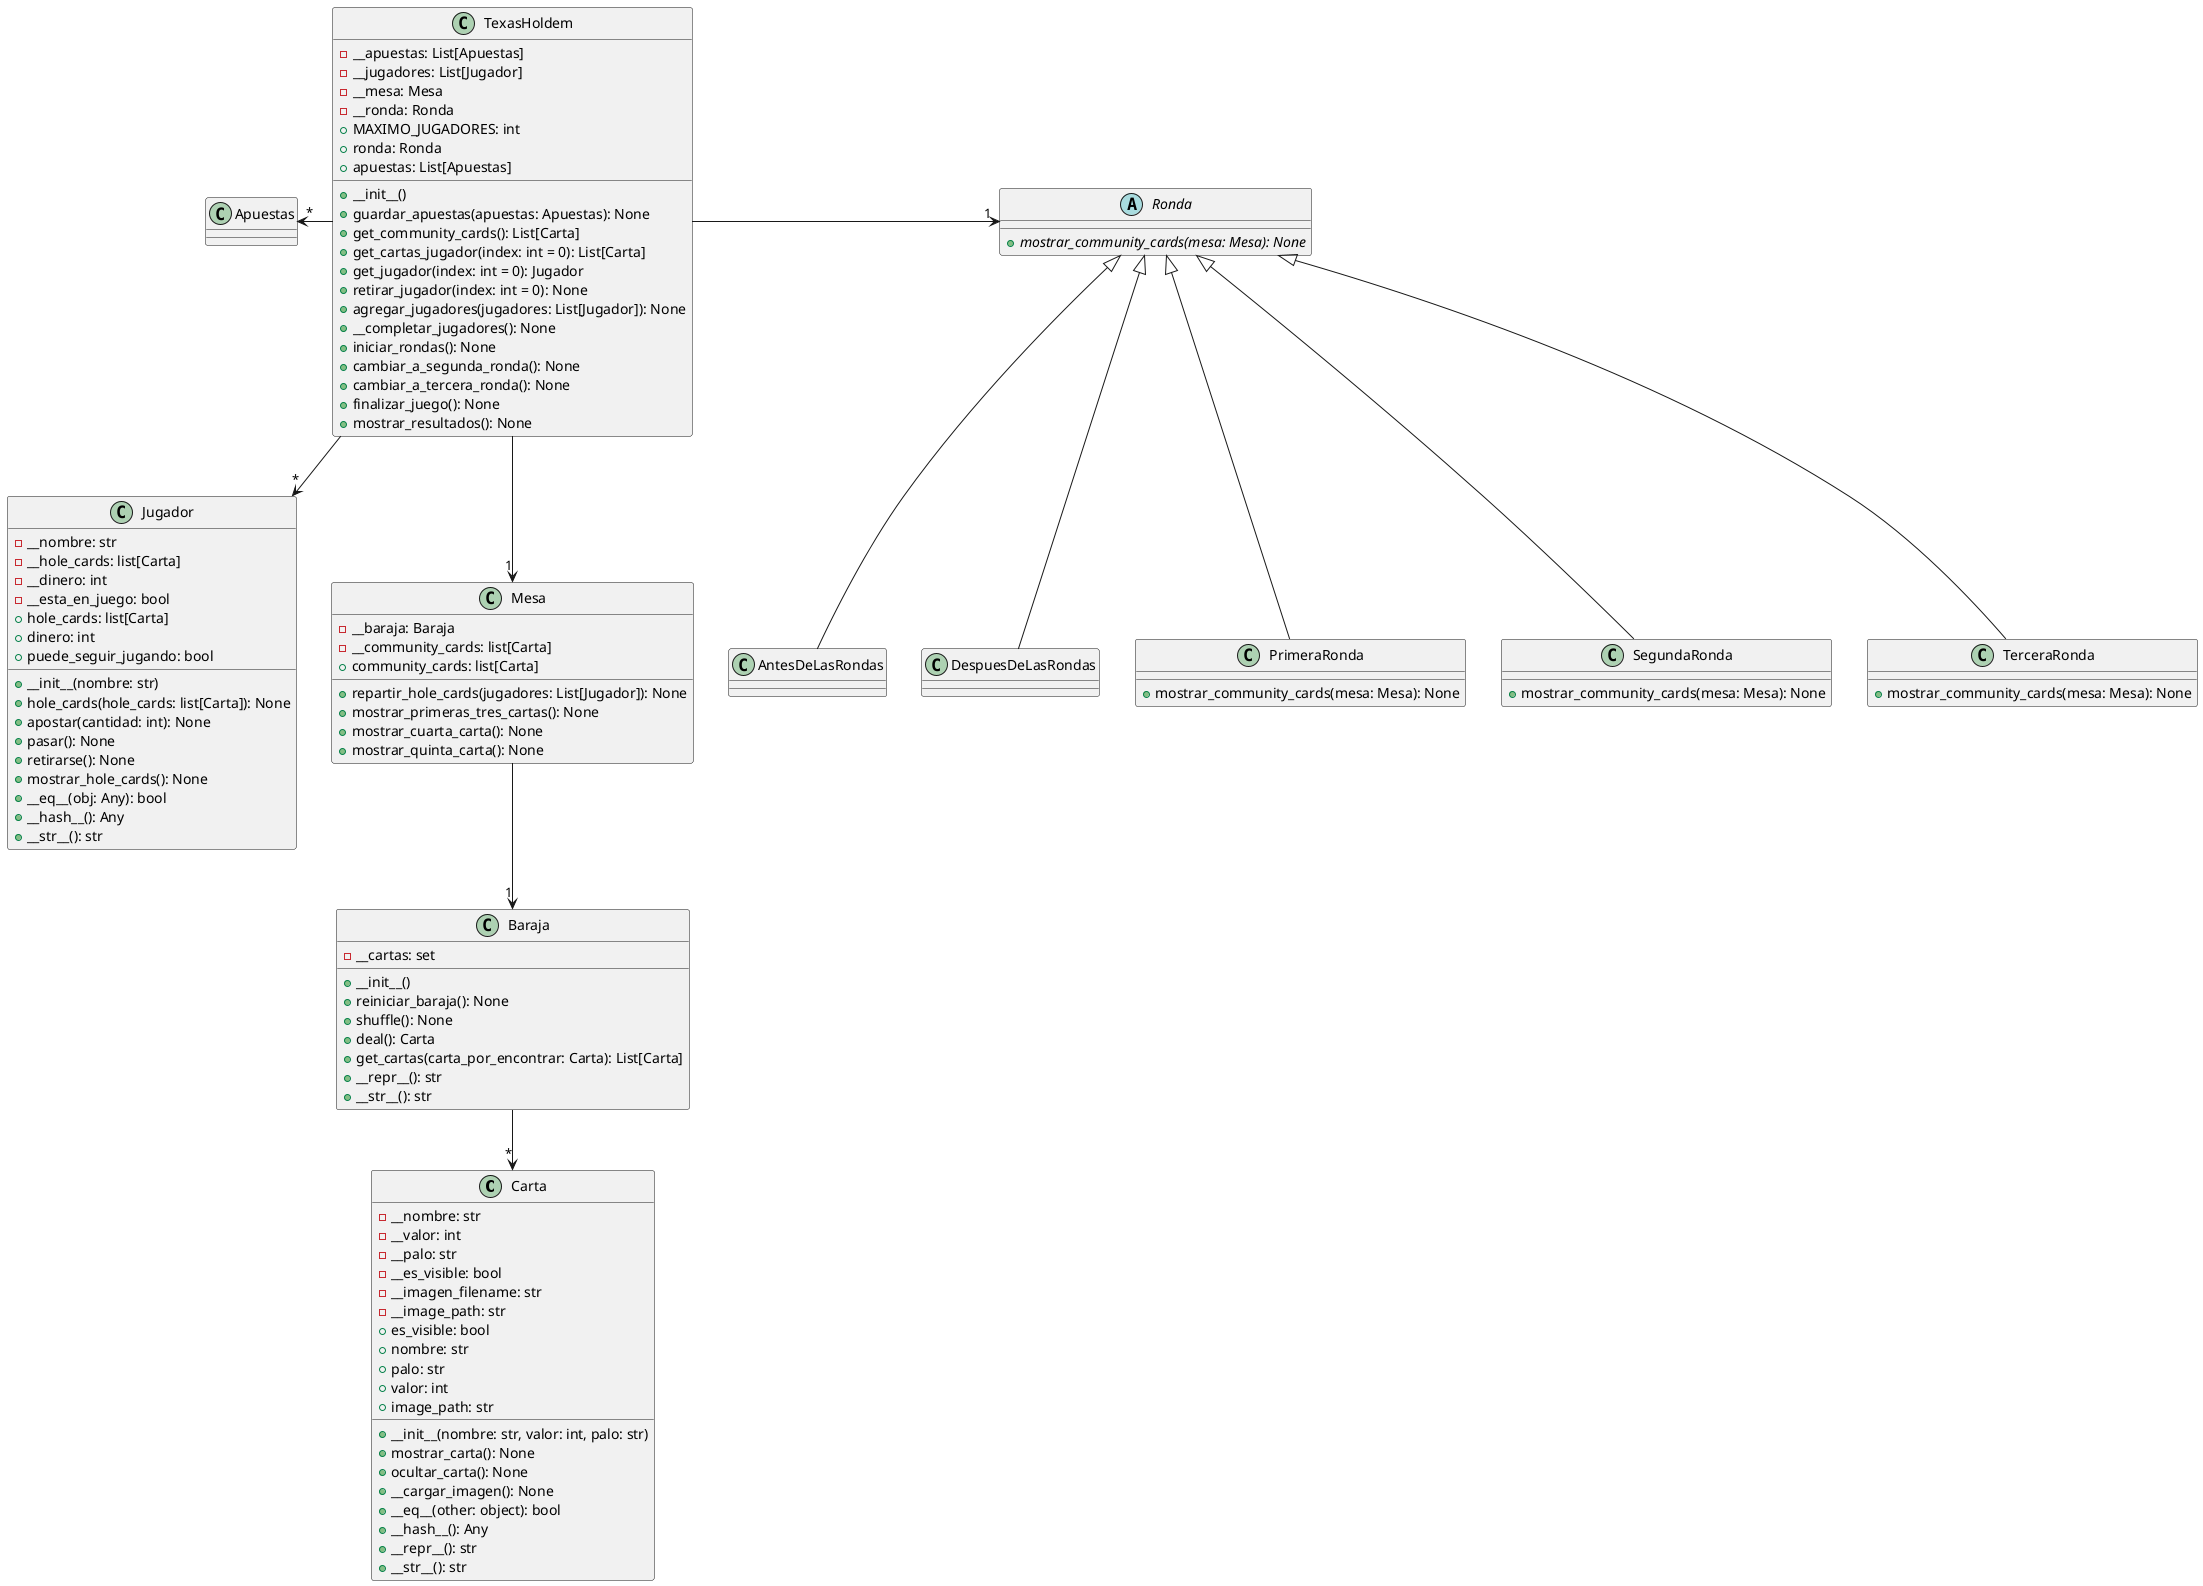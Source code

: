 @startuml TexasHoldem

class Carta {
    -__nombre: str
    -__valor: int
    -__palo: str
    -__es_visible: bool
    -__imagen_filename: str
    -__image_path: str
    +__init__(nombre: str, valor: int, palo: str)
    +es_visible: bool
    +nombre: str
    +palo: str
    +valor: int
    +image_path: str
    +mostrar_carta(): None
    +ocultar_carta(): None
    +__cargar_imagen(): None
    +__eq__(other: object): bool
    +__hash__(): Any
    +__repr__(): str
    +__str__(): str
}

class Baraja {
    -__cartas: set
    +__init__()
    +reiniciar_baraja(): None
    +shuffle(): None
    +deal(): Carta
    +get_cartas(carta_por_encontrar: Carta): List[Carta]
    +__repr__(): str
    +__str__(): str
}

class Jugador {
    -__nombre: str
    -__hole_cards: list[Carta]
    -__dinero: int
    -__esta_en_juego: bool
    +__init__(nombre: str)
    +hole_cards: list[Carta]
    +dinero: int
    +puede_seguir_jugando: bool
    +hole_cards(hole_cards: list[Carta]): None
    +apostar(cantidad: int): None
    +pasar(): None
    +retirarse(): None
    +mostrar_hole_cards(): None
    +__eq__(obj: Any): bool
    +__hash__(): Any
    +__str__(): str
}

class Mesa {
    -__baraja: Baraja
    -__community_cards: list[Carta]
    +community_cards: list[Carta]
    +repartir_hole_cards(jugadores: List[Jugador]): None
    +mostrar_primeras_tres_cartas(): None
    +mostrar_cuarta_carta(): None
    +mostrar_quinta_carta(): None
}

abstract class Ronda {
    {abstract} +mostrar_community_cards(mesa: Mesa): None
}

class AntesDeLasRondas extends Ronda {
}

class DespuesDeLasRondas extends Ronda {
}

class PrimeraRonda extends Ronda {
    +mostrar_community_cards(mesa: Mesa): None
}

class SegundaRonda extends Ronda {
    +mostrar_community_cards(mesa: Mesa): None
}

class TerceraRonda extends Ronda {
    +mostrar_community_cards(mesa: Mesa): None
}

class TexasHoldem {
    -__apuestas: List[Apuestas]
    -__jugadores: List[Jugador]
    -__mesa: Mesa
    -__ronda: Ronda
    +MAXIMO_JUGADORES: int
    +__init__()
    +ronda: Ronda
    +apuestas: List[Apuestas]
    +guardar_apuestas(apuestas: Apuestas): None
    +get_community_cards(): List[Carta]
    +get_cartas_jugador(index: int = 0): List[Carta]
    +get_jugador(index: int = 0): Jugador
    +retirar_jugador(index: int = 0): None
    +agregar_jugadores(jugadores: List[Jugador]): None
    +__completar_jugadores(): None
    +iniciar_rondas(): None
    +cambiar_a_segunda_ronda(): None
    +cambiar_a_tercera_ronda(): None
    +finalizar_juego(): None
    +mostrar_resultados(): None
}

Mesa --> "1" Baraja
Baraja --> "*" Carta
TexasHoldem -left-> "*" Apuestas
TexasHoldem --> "*" Jugador
TexasHoldem --> "1" Mesa
TexasHoldem -right-> "1" Ronda

@enduml
